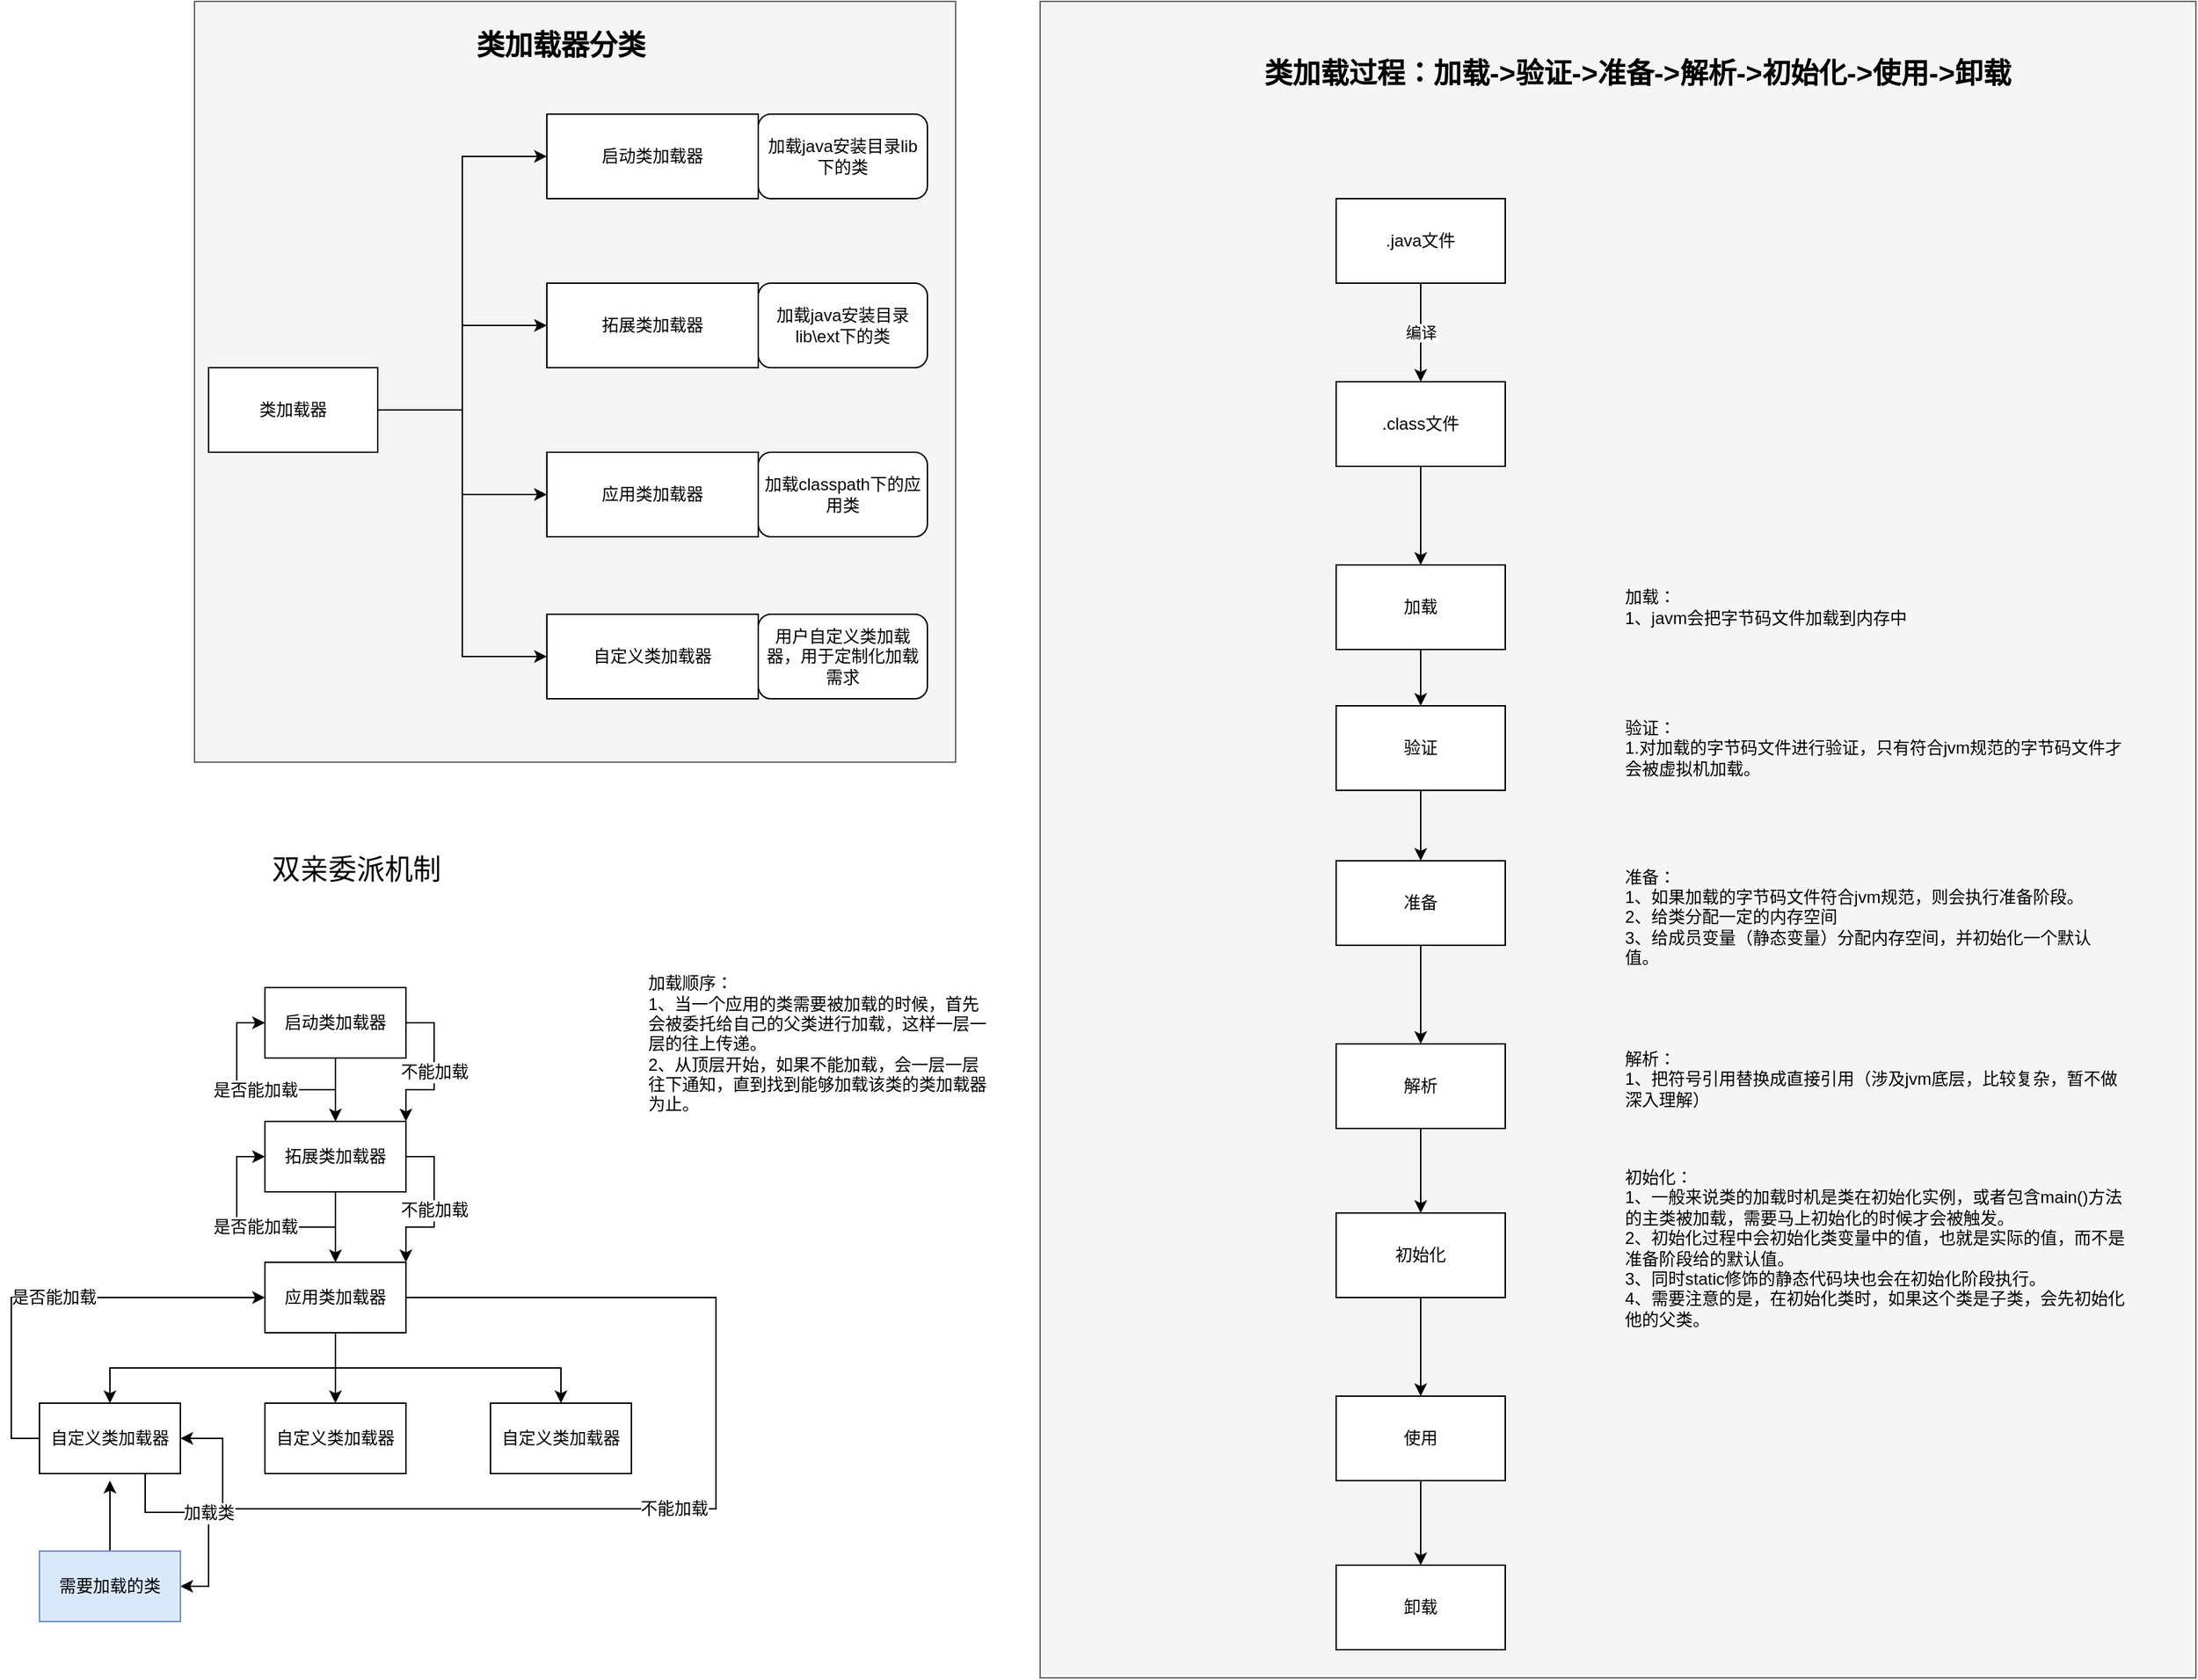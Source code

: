 <mxfile version="14.4.2" type="github">
  <diagram id="xRmWGk2ad85_B9DvnGz3" name="第 1 页">
    <mxGraphModel dx="3076" dy="1941" grid="1" gridSize="10" guides="1" tooltips="1" connect="1" arrows="1" fold="1" page="1" pageScale="1" pageWidth="827" pageHeight="1169" math="0" shadow="0">
      <root>
        <mxCell id="0" />
        <mxCell id="1" parent="0" />
        <mxCell id="4q1zAIv1EgsqxbFNVJgR-64" value="" style="group" vertex="1" connectable="0" parent="1">
          <mxGeometry x="-780" y="-100" width="540" height="540" as="geometry" />
        </mxCell>
        <mxCell id="4q1zAIv1EgsqxbFNVJgR-61" value="" style="whiteSpace=wrap;html=1;aspect=fixed;fontSize=20;align=center;fillColor=#f5f5f5;strokeColor=#666666;fontColor=#333333;" vertex="1" parent="4q1zAIv1EgsqxbFNVJgR-64">
          <mxGeometry width="540" height="540" as="geometry" />
        </mxCell>
        <mxCell id="4q1zAIv1EgsqxbFNVJgR-45" value="类加载器" style="rounded=0;whiteSpace=wrap;html=1;align=center;" vertex="1" parent="4q1zAIv1EgsqxbFNVJgR-64">
          <mxGeometry x="10" y="260" width="120" height="60" as="geometry" />
        </mxCell>
        <mxCell id="4q1zAIv1EgsqxbFNVJgR-46" value="启动类加载器" style="rounded=0;whiteSpace=wrap;html=1;align=center;" vertex="1" parent="4q1zAIv1EgsqxbFNVJgR-64">
          <mxGeometry x="250" y="80" width="150" height="60" as="geometry" />
        </mxCell>
        <mxCell id="4q1zAIv1EgsqxbFNVJgR-52" style="edgeStyle=orthogonalEdgeStyle;rounded=0;orthogonalLoop=1;jettySize=auto;html=1;entryX=0;entryY=0.5;entryDx=0;entryDy=0;exitX=1;exitY=0.5;exitDx=0;exitDy=0;" edge="1" parent="4q1zAIv1EgsqxbFNVJgR-64" source="4q1zAIv1EgsqxbFNVJgR-45" target="4q1zAIv1EgsqxbFNVJgR-46">
          <mxGeometry relative="1" as="geometry" />
        </mxCell>
        <mxCell id="4q1zAIv1EgsqxbFNVJgR-47" value="拓展类加载器" style="rounded=0;whiteSpace=wrap;html=1;align=center;" vertex="1" parent="4q1zAIv1EgsqxbFNVJgR-64">
          <mxGeometry x="250" y="200" width="150" height="60" as="geometry" />
        </mxCell>
        <mxCell id="4q1zAIv1EgsqxbFNVJgR-53" style="edgeStyle=orthogonalEdgeStyle;rounded=0;orthogonalLoop=1;jettySize=auto;html=1;" edge="1" parent="4q1zAIv1EgsqxbFNVJgR-64" source="4q1zAIv1EgsqxbFNVJgR-45" target="4q1zAIv1EgsqxbFNVJgR-47">
          <mxGeometry relative="1" as="geometry" />
        </mxCell>
        <mxCell id="4q1zAIv1EgsqxbFNVJgR-48" value="应用类加载器" style="rounded=0;whiteSpace=wrap;html=1;align=center;" vertex="1" parent="4q1zAIv1EgsqxbFNVJgR-64">
          <mxGeometry x="250" y="320" width="150" height="60" as="geometry" />
        </mxCell>
        <mxCell id="4q1zAIv1EgsqxbFNVJgR-54" style="edgeStyle=orthogonalEdgeStyle;rounded=0;orthogonalLoop=1;jettySize=auto;html=1;entryX=0;entryY=0.5;entryDx=0;entryDy=0;" edge="1" parent="4q1zAIv1EgsqxbFNVJgR-64" source="4q1zAIv1EgsqxbFNVJgR-45" target="4q1zAIv1EgsqxbFNVJgR-48">
          <mxGeometry relative="1" as="geometry" />
        </mxCell>
        <mxCell id="4q1zAIv1EgsqxbFNVJgR-49" value="自定义类加载器" style="rounded=0;whiteSpace=wrap;html=1;align=center;" vertex="1" parent="4q1zAIv1EgsqxbFNVJgR-64">
          <mxGeometry x="250" y="435" width="150" height="60" as="geometry" />
        </mxCell>
        <mxCell id="4q1zAIv1EgsqxbFNVJgR-55" style="edgeStyle=orthogonalEdgeStyle;rounded=0;orthogonalLoop=1;jettySize=auto;html=1;entryX=0;entryY=0.5;entryDx=0;entryDy=0;" edge="1" parent="4q1zAIv1EgsqxbFNVJgR-64" source="4q1zAIv1EgsqxbFNVJgR-45" target="4q1zAIv1EgsqxbFNVJgR-49">
          <mxGeometry relative="1" as="geometry" />
        </mxCell>
        <mxCell id="4q1zAIv1EgsqxbFNVJgR-56" value="加载java安装目录lib下的类" style="rounded=1;whiteSpace=wrap;html=1;align=center;" vertex="1" parent="4q1zAIv1EgsqxbFNVJgR-64">
          <mxGeometry x="400" y="80" width="120" height="60" as="geometry" />
        </mxCell>
        <mxCell id="4q1zAIv1EgsqxbFNVJgR-57" value="加载java安装目录lib\ext下的类" style="rounded=1;whiteSpace=wrap;html=1;align=center;" vertex="1" parent="4q1zAIv1EgsqxbFNVJgR-64">
          <mxGeometry x="400" y="200" width="120" height="60" as="geometry" />
        </mxCell>
        <mxCell id="4q1zAIv1EgsqxbFNVJgR-58" value="加载classpath下的应用类" style="rounded=1;whiteSpace=wrap;html=1;align=center;" vertex="1" parent="4q1zAIv1EgsqxbFNVJgR-64">
          <mxGeometry x="400" y="320" width="120" height="60" as="geometry" />
        </mxCell>
        <mxCell id="4q1zAIv1EgsqxbFNVJgR-59" value="用户自定义类加载器，用于定制化加载需求" style="rounded=1;whiteSpace=wrap;html=1;align=center;" vertex="1" parent="4q1zAIv1EgsqxbFNVJgR-64">
          <mxGeometry x="400" y="435" width="120" height="60" as="geometry" />
        </mxCell>
        <mxCell id="4q1zAIv1EgsqxbFNVJgR-60" value="类加载器分类" style="text;html=1;strokeColor=none;fillColor=none;align=center;verticalAlign=middle;whiteSpace=wrap;rounded=0;fontStyle=1;fontSize=20;" vertex="1" parent="4q1zAIv1EgsqxbFNVJgR-64">
          <mxGeometry x="190" y="20" width="140" height="20" as="geometry" />
        </mxCell>
        <mxCell id="4q1zAIv1EgsqxbFNVJgR-65" value="" style="group" vertex="1" connectable="0" parent="1">
          <mxGeometry x="-180" y="-100" width="820" height="1190" as="geometry" />
        </mxCell>
        <mxCell id="4q1zAIv1EgsqxbFNVJgR-63" value="" style="rounded=0;whiteSpace=wrap;html=1;fontSize=20;align=center;fillColor=#f5f5f5;strokeColor=#666666;fontColor=#333333;" vertex="1" parent="4q1zAIv1EgsqxbFNVJgR-65">
          <mxGeometry width="820" height="1190" as="geometry" />
        </mxCell>
        <mxCell id="4q1zAIv1EgsqxbFNVJgR-4" value="类加载过程：加载-&amp;gt;验证-&amp;gt;准备-&amp;gt;解析-&amp;gt;初始化-&amp;gt;使用-&amp;gt;卸载" style="text;html=1;strokeColor=none;fillColor=none;align=center;verticalAlign=middle;whiteSpace=wrap;rounded=0;fontStyle=1;fontSize=20;" vertex="1" parent="4q1zAIv1EgsqxbFNVJgR-65">
          <mxGeometry x="119" y="40" width="610" height="20" as="geometry" />
        </mxCell>
        <mxCell id="4q1zAIv1EgsqxbFNVJgR-5" value=".class文件" style="rounded=0;whiteSpace=wrap;html=1;" vertex="1" parent="4q1zAIv1EgsqxbFNVJgR-65">
          <mxGeometry x="210" y="270" width="120" height="60" as="geometry" />
        </mxCell>
        <mxCell id="4q1zAIv1EgsqxbFNVJgR-7" value="编译" style="edgeStyle=orthogonalEdgeStyle;rounded=0;orthogonalLoop=1;jettySize=auto;html=1;" edge="1" parent="4q1zAIv1EgsqxbFNVJgR-65" source="4q1zAIv1EgsqxbFNVJgR-6" target="4q1zAIv1EgsqxbFNVJgR-5">
          <mxGeometry relative="1" as="geometry" />
        </mxCell>
        <mxCell id="4q1zAIv1EgsqxbFNVJgR-6" value=".java文件" style="rounded=0;whiteSpace=wrap;html=1;" vertex="1" parent="4q1zAIv1EgsqxbFNVJgR-65">
          <mxGeometry x="210" y="140" width="120" height="60" as="geometry" />
        </mxCell>
        <mxCell id="4q1zAIv1EgsqxbFNVJgR-11" value="加载" style="rounded=0;whiteSpace=wrap;html=1;" vertex="1" parent="4q1zAIv1EgsqxbFNVJgR-65">
          <mxGeometry x="210" y="400" width="120" height="60" as="geometry" />
        </mxCell>
        <mxCell id="4q1zAIv1EgsqxbFNVJgR-16" style="edgeStyle=orthogonalEdgeStyle;rounded=0;orthogonalLoop=1;jettySize=auto;html=1;entryX=0.5;entryY=0;entryDx=0;entryDy=0;" edge="1" parent="4q1zAIv1EgsqxbFNVJgR-65" source="4q1zAIv1EgsqxbFNVJgR-5" target="4q1zAIv1EgsqxbFNVJgR-11">
          <mxGeometry relative="1" as="geometry" />
        </mxCell>
        <mxCell id="4q1zAIv1EgsqxbFNVJgR-13" value="准备" style="rounded=0;whiteSpace=wrap;html=1;" vertex="1" parent="4q1zAIv1EgsqxbFNVJgR-65">
          <mxGeometry x="210" y="610" width="120" height="60" as="geometry" />
        </mxCell>
        <mxCell id="4q1zAIv1EgsqxbFNVJgR-18" value="解析" style="rounded=0;whiteSpace=wrap;html=1;" vertex="1" parent="4q1zAIv1EgsqxbFNVJgR-65">
          <mxGeometry x="210" y="740" width="120" height="60" as="geometry" />
        </mxCell>
        <mxCell id="4q1zAIv1EgsqxbFNVJgR-19" style="edgeStyle=orthogonalEdgeStyle;rounded=0;orthogonalLoop=1;jettySize=auto;html=1;entryX=0.5;entryY=0;entryDx=0;entryDy=0;" edge="1" parent="4q1zAIv1EgsqxbFNVJgR-65" source="4q1zAIv1EgsqxbFNVJgR-13" target="4q1zAIv1EgsqxbFNVJgR-18">
          <mxGeometry relative="1" as="geometry">
            <mxPoint x="280" y="730" as="targetPoint" />
          </mxGeometry>
        </mxCell>
        <mxCell id="4q1zAIv1EgsqxbFNVJgR-20" value="初始化" style="rounded=0;whiteSpace=wrap;html=1;" vertex="1" parent="4q1zAIv1EgsqxbFNVJgR-65">
          <mxGeometry x="210" y="860" width="120" height="60" as="geometry" />
        </mxCell>
        <mxCell id="4q1zAIv1EgsqxbFNVJgR-21" style="edgeStyle=orthogonalEdgeStyle;rounded=0;orthogonalLoop=1;jettySize=auto;html=1;" edge="1" parent="4q1zAIv1EgsqxbFNVJgR-65" source="4q1zAIv1EgsqxbFNVJgR-18" target="4q1zAIv1EgsqxbFNVJgR-20">
          <mxGeometry relative="1" as="geometry" />
        </mxCell>
        <mxCell id="4q1zAIv1EgsqxbFNVJgR-22" value="使用" style="rounded=0;whiteSpace=wrap;html=1;" vertex="1" parent="4q1zAIv1EgsqxbFNVJgR-65">
          <mxGeometry x="210" y="990" width="120" height="60" as="geometry" />
        </mxCell>
        <mxCell id="4q1zAIv1EgsqxbFNVJgR-24" style="edgeStyle=orthogonalEdgeStyle;rounded=0;orthogonalLoop=1;jettySize=auto;html=1;" edge="1" parent="4q1zAIv1EgsqxbFNVJgR-65" source="4q1zAIv1EgsqxbFNVJgR-20" target="4q1zAIv1EgsqxbFNVJgR-22">
          <mxGeometry relative="1" as="geometry" />
        </mxCell>
        <mxCell id="4q1zAIv1EgsqxbFNVJgR-23" value="卸载" style="rounded=0;whiteSpace=wrap;html=1;" vertex="1" parent="4q1zAIv1EgsqxbFNVJgR-65">
          <mxGeometry x="210" y="1110" width="120" height="60" as="geometry" />
        </mxCell>
        <mxCell id="4q1zAIv1EgsqxbFNVJgR-25" style="edgeStyle=orthogonalEdgeStyle;rounded=0;orthogonalLoop=1;jettySize=auto;html=1;" edge="1" parent="4q1zAIv1EgsqxbFNVJgR-65" source="4q1zAIv1EgsqxbFNVJgR-22" target="4q1zAIv1EgsqxbFNVJgR-23">
          <mxGeometry relative="1" as="geometry" />
        </mxCell>
        <mxCell id="4q1zAIv1EgsqxbFNVJgR-26" value="加载：&lt;br&gt;1、javm会把字节码文件加载到内存中&lt;br&gt;" style="text;html=1;strokeColor=none;fillColor=none;align=left;verticalAlign=middle;whiteSpace=wrap;rounded=0;" vertex="1" parent="4q1zAIv1EgsqxbFNVJgR-65">
          <mxGeometry x="413" y="375" width="362" height="110" as="geometry" />
        </mxCell>
        <mxCell id="4q1zAIv1EgsqxbFNVJgR-27" value="准备：&lt;br&gt;1、如果加载的字节码文件符合jvm规范，则会执行准备阶段。&lt;br&gt;2、给类分配一定的内存空间&lt;br&gt;3、给成员变量（静态变量）分配内存空间，并初始化一个默认值。&lt;br&gt;" style="text;html=1;strokeColor=none;fillColor=none;align=left;verticalAlign=middle;whiteSpace=wrap;rounded=0;" vertex="1" parent="4q1zAIv1EgsqxbFNVJgR-65">
          <mxGeometry x="413" y="590" width="352" height="120" as="geometry" />
        </mxCell>
        <mxCell id="4q1zAIv1EgsqxbFNVJgR-30" style="edgeStyle=orthogonalEdgeStyle;rounded=0;orthogonalLoop=1;jettySize=auto;html=1;" edge="1" parent="4q1zAIv1EgsqxbFNVJgR-65" source="4q1zAIv1EgsqxbFNVJgR-28" target="4q1zAIv1EgsqxbFNVJgR-13">
          <mxGeometry relative="1" as="geometry" />
        </mxCell>
        <mxCell id="4q1zAIv1EgsqxbFNVJgR-28" value="验证" style="rounded=0;whiteSpace=wrap;html=1;" vertex="1" parent="4q1zAIv1EgsqxbFNVJgR-65">
          <mxGeometry x="210" y="500" width="120" height="60" as="geometry" />
        </mxCell>
        <mxCell id="4q1zAIv1EgsqxbFNVJgR-29" style="edgeStyle=orthogonalEdgeStyle;rounded=0;orthogonalLoop=1;jettySize=auto;html=1;entryX=0.5;entryY=0;entryDx=0;entryDy=0;" edge="1" parent="4q1zAIv1EgsqxbFNVJgR-65" source="4q1zAIv1EgsqxbFNVJgR-11" target="4q1zAIv1EgsqxbFNVJgR-28">
          <mxGeometry relative="1" as="geometry" />
        </mxCell>
        <mxCell id="4q1zAIv1EgsqxbFNVJgR-31" value="验证：&lt;br&gt;1.对加载的字节码文件进行验证，只有符合jvm规范的字节码文件才会被虚拟机加载。" style="text;html=1;strokeColor=none;fillColor=none;align=left;verticalAlign=middle;whiteSpace=wrap;rounded=0;" vertex="1" parent="4q1zAIv1EgsqxbFNVJgR-65">
          <mxGeometry x="413" y="475" width="362" height="110" as="geometry" />
        </mxCell>
        <mxCell id="4q1zAIv1EgsqxbFNVJgR-32" value="解析：&lt;br&gt;1、把符号引用替换成直接引用（涉及jvm底层，比较复杂，暂不做深入理解）" style="text;html=1;strokeColor=none;fillColor=none;align=left;verticalAlign=middle;whiteSpace=wrap;rounded=0;" vertex="1" parent="4q1zAIv1EgsqxbFNVJgR-65">
          <mxGeometry x="413" y="710" width="362" height="110" as="geometry" />
        </mxCell>
        <mxCell id="4q1zAIv1EgsqxbFNVJgR-33" value="初始化：&lt;br&gt;1、一般来说类的加载时机是类在初始化实例，或者包含main()方法的主类被加载，需要马上初始化的时候才会被触发。&lt;br&gt;2、初始化过程中会初始化类变量中的值，也就是实际的值，而不是准备阶段给的默认值。&lt;br&gt;3、同时static修饰的静态代码块也会在初始化阶段执行。&lt;br&gt;4、需要注意的是，在初始化类时，如果这个类是子类，会先初始化他的父类。" style="text;html=1;strokeColor=none;fillColor=none;align=left;verticalAlign=middle;whiteSpace=wrap;rounded=0;" vertex="1" parent="4q1zAIv1EgsqxbFNVJgR-65">
          <mxGeometry x="413" y="830" width="362" height="110" as="geometry" />
        </mxCell>
        <mxCell id="4q1zAIv1EgsqxbFNVJgR-66" value="双亲委派机制" style="text;html=1;strokeColor=none;fillColor=none;align=center;verticalAlign=middle;whiteSpace=wrap;rounded=0;fontSize=20;" vertex="1" parent="1">
          <mxGeometry x="-790" y="515" width="250" as="geometry" />
        </mxCell>
        <mxCell id="4q1zAIv1EgsqxbFNVJgR-77" style="edgeStyle=orthogonalEdgeStyle;rounded=0;orthogonalLoop=1;jettySize=auto;html=1;entryX=0.5;entryY=0;entryDx=0;entryDy=0;fontSize=12;" edge="1" parent="1" source="4q1zAIv1EgsqxbFNVJgR-67" target="4q1zAIv1EgsqxbFNVJgR-69">
          <mxGeometry relative="1" as="geometry" />
        </mxCell>
        <mxCell id="4q1zAIv1EgsqxbFNVJgR-87" value="不能加载" style="edgeStyle=orthogonalEdgeStyle;rounded=0;orthogonalLoop=1;jettySize=auto;html=1;entryX=1;entryY=0;entryDx=0;entryDy=0;fontSize=12;exitX=1;exitY=0.5;exitDx=0;exitDy=0;" edge="1" parent="1" source="4q1zAIv1EgsqxbFNVJgR-67" target="4q1zAIv1EgsqxbFNVJgR-69">
          <mxGeometry relative="1" as="geometry" />
        </mxCell>
        <mxCell id="4q1zAIv1EgsqxbFNVJgR-67" value="启动类加载器" style="rounded=0;whiteSpace=wrap;html=1;fontSize=12;align=center;" vertex="1" parent="1">
          <mxGeometry x="-730" y="600" width="100" height="50" as="geometry" />
        </mxCell>
        <mxCell id="4q1zAIv1EgsqxbFNVJgR-74" style="edgeStyle=orthogonalEdgeStyle;rounded=0;orthogonalLoop=1;jettySize=auto;html=1;entryX=0.5;entryY=0;entryDx=0;entryDy=0;fontSize=12;exitX=0.5;exitY=1;exitDx=0;exitDy=0;" edge="1" parent="1" source="4q1zAIv1EgsqxbFNVJgR-68" target="4q1zAIv1EgsqxbFNVJgR-70">
          <mxGeometry relative="1" as="geometry" />
        </mxCell>
        <mxCell id="4q1zAIv1EgsqxbFNVJgR-75" style="edgeStyle=orthogonalEdgeStyle;rounded=0;orthogonalLoop=1;jettySize=auto;html=1;entryX=0.5;entryY=0;entryDx=0;entryDy=0;fontSize=12;exitX=0.5;exitY=1;exitDx=0;exitDy=0;" edge="1" parent="1" source="4q1zAIv1EgsqxbFNVJgR-68" target="4q1zAIv1EgsqxbFNVJgR-72">
          <mxGeometry relative="1" as="geometry" />
        </mxCell>
        <mxCell id="4q1zAIv1EgsqxbFNVJgR-76" style="edgeStyle=orthogonalEdgeStyle;rounded=0;orthogonalLoop=1;jettySize=auto;html=1;fontSize=12;" edge="1" parent="1" source="4q1zAIv1EgsqxbFNVJgR-68" target="4q1zAIv1EgsqxbFNVJgR-73">
          <mxGeometry relative="1" as="geometry" />
        </mxCell>
        <mxCell id="4q1zAIv1EgsqxbFNVJgR-85" value="是否能加载" style="edgeStyle=orthogonalEdgeStyle;rounded=0;orthogonalLoop=1;jettySize=auto;html=1;entryX=0;entryY=0.5;entryDx=0;entryDy=0;fontSize=12;" edge="1" parent="1" source="4q1zAIv1EgsqxbFNVJgR-68" target="4q1zAIv1EgsqxbFNVJgR-69">
          <mxGeometry relative="1" as="geometry" />
        </mxCell>
        <mxCell id="4q1zAIv1EgsqxbFNVJgR-91" value="不能加载" style="edgeStyle=orthogonalEdgeStyle;rounded=0;orthogonalLoop=1;jettySize=auto;html=1;entryX=1;entryY=0.5;entryDx=0;entryDy=0;fontSize=12;" edge="1" parent="1" source="4q1zAIv1EgsqxbFNVJgR-68" target="4q1zAIv1EgsqxbFNVJgR-70">
          <mxGeometry relative="1" as="geometry">
            <Array as="points">
              <mxPoint x="-410" y="820" />
              <mxPoint x="-410" y="970" />
              <mxPoint x="-760" y="970" />
              <mxPoint x="-760" y="920" />
            </Array>
          </mxGeometry>
        </mxCell>
        <mxCell id="4q1zAIv1EgsqxbFNVJgR-68" value="应用类加载器" style="rounded=0;whiteSpace=wrap;html=1;fontSize=12;align=center;" vertex="1" parent="1">
          <mxGeometry x="-730" y="795" width="100" height="50" as="geometry" />
        </mxCell>
        <mxCell id="4q1zAIv1EgsqxbFNVJgR-78" style="edgeStyle=orthogonalEdgeStyle;rounded=0;orthogonalLoop=1;jettySize=auto;html=1;entryX=0.5;entryY=0;entryDx=0;entryDy=0;fontSize=12;" edge="1" parent="1" source="4q1zAIv1EgsqxbFNVJgR-69" target="4q1zAIv1EgsqxbFNVJgR-68">
          <mxGeometry relative="1" as="geometry" />
        </mxCell>
        <mxCell id="4q1zAIv1EgsqxbFNVJgR-86" value="是否能加载" style="edgeStyle=orthogonalEdgeStyle;rounded=0;orthogonalLoop=1;jettySize=auto;html=1;entryX=0;entryY=0.5;entryDx=0;entryDy=0;fontSize=12;" edge="1" parent="1" source="4q1zAIv1EgsqxbFNVJgR-69" target="4q1zAIv1EgsqxbFNVJgR-67">
          <mxGeometry relative="1" as="geometry" />
        </mxCell>
        <mxCell id="4q1zAIv1EgsqxbFNVJgR-90" value="不能加载" style="edgeStyle=orthogonalEdgeStyle;rounded=0;orthogonalLoop=1;jettySize=auto;html=1;fontSize=12;entryX=1;entryY=0;entryDx=0;entryDy=0;exitX=1;exitY=0.5;exitDx=0;exitDy=0;" edge="1" parent="1" source="4q1zAIv1EgsqxbFNVJgR-69" target="4q1zAIv1EgsqxbFNVJgR-68">
          <mxGeometry relative="1" as="geometry">
            <mxPoint x="-620" y="800" as="targetPoint" />
          </mxGeometry>
        </mxCell>
        <mxCell id="4q1zAIv1EgsqxbFNVJgR-69" value="拓展类加载器" style="rounded=0;whiteSpace=wrap;html=1;fontSize=12;align=center;" vertex="1" parent="1">
          <mxGeometry x="-730" y="695" width="100" height="50" as="geometry" />
        </mxCell>
        <mxCell id="4q1zAIv1EgsqxbFNVJgR-83" value="是否能加载" style="edgeStyle=orthogonalEdgeStyle;rounded=0;orthogonalLoop=1;jettySize=auto;html=1;entryX=0;entryY=0.5;entryDx=0;entryDy=0;fontSize=12;exitX=0;exitY=0.5;exitDx=0;exitDy=0;" edge="1" parent="1" source="4q1zAIv1EgsqxbFNVJgR-70" target="4q1zAIv1EgsqxbFNVJgR-68">
          <mxGeometry relative="1" as="geometry" />
        </mxCell>
        <mxCell id="4q1zAIv1EgsqxbFNVJgR-92" value="加载类" style="edgeStyle=orthogonalEdgeStyle;rounded=0;orthogonalLoop=1;jettySize=auto;html=1;entryX=1;entryY=0.5;entryDx=0;entryDy=0;fontSize=12;exitX=0.75;exitY=1;exitDx=0;exitDy=0;" edge="1" parent="1" source="4q1zAIv1EgsqxbFNVJgR-70" target="4q1zAIv1EgsqxbFNVJgR-81">
          <mxGeometry relative="1" as="geometry" />
        </mxCell>
        <mxCell id="4q1zAIv1EgsqxbFNVJgR-70" value="自定义类加载器" style="rounded=0;whiteSpace=wrap;html=1;fontSize=12;align=center;" vertex="1" parent="1">
          <mxGeometry x="-890" y="895" width="100" height="50" as="geometry" />
        </mxCell>
        <mxCell id="4q1zAIv1EgsqxbFNVJgR-72" value="自定义类加载器" style="rounded=0;whiteSpace=wrap;html=1;fontSize=12;align=center;" vertex="1" parent="1">
          <mxGeometry x="-570" y="895" width="100" height="50" as="geometry" />
        </mxCell>
        <mxCell id="4q1zAIv1EgsqxbFNVJgR-73" value="自定义类加载器" style="rounded=0;whiteSpace=wrap;html=1;fontSize=12;align=center;" vertex="1" parent="1">
          <mxGeometry x="-730" y="895" width="100" height="50" as="geometry" />
        </mxCell>
        <mxCell id="4q1zAIv1EgsqxbFNVJgR-80" value="加载顺序：&lt;br&gt;1、当一个应用的类需要被加载的时候，首先会被委托给自己的父类进行加载，这样一层一层的往上传递。&lt;br&gt;&lt;div style=&quot;&quot;&gt;&lt;span&gt;2、从顶层开始，如果不能加载，会一层一层往下通知，直到找到能够加载该类的类加载器为止。&lt;/span&gt;&lt;/div&gt;" style="text;html=1;strokeColor=none;fillColor=none;align=left;verticalAlign=middle;whiteSpace=wrap;rounded=0;fontSize=12;" vertex="1" parent="1">
          <mxGeometry x="-460" y="585" width="243" height="110" as="geometry" />
        </mxCell>
        <mxCell id="4q1zAIv1EgsqxbFNVJgR-82" style="edgeStyle=orthogonalEdgeStyle;rounded=0;orthogonalLoop=1;jettySize=auto;html=1;fontSize=12;" edge="1" parent="1" source="4q1zAIv1EgsqxbFNVJgR-81">
          <mxGeometry relative="1" as="geometry">
            <mxPoint x="-840" y="950" as="targetPoint" />
          </mxGeometry>
        </mxCell>
        <mxCell id="4q1zAIv1EgsqxbFNVJgR-81" value="需要加载的类" style="rounded=0;whiteSpace=wrap;html=1;fontSize=12;align=center;fillColor=#dae8fc;strokeColor=#6c8ebf;" vertex="1" parent="1">
          <mxGeometry x="-890" y="1000" width="100" height="50" as="geometry" />
        </mxCell>
      </root>
    </mxGraphModel>
  </diagram>
</mxfile>

